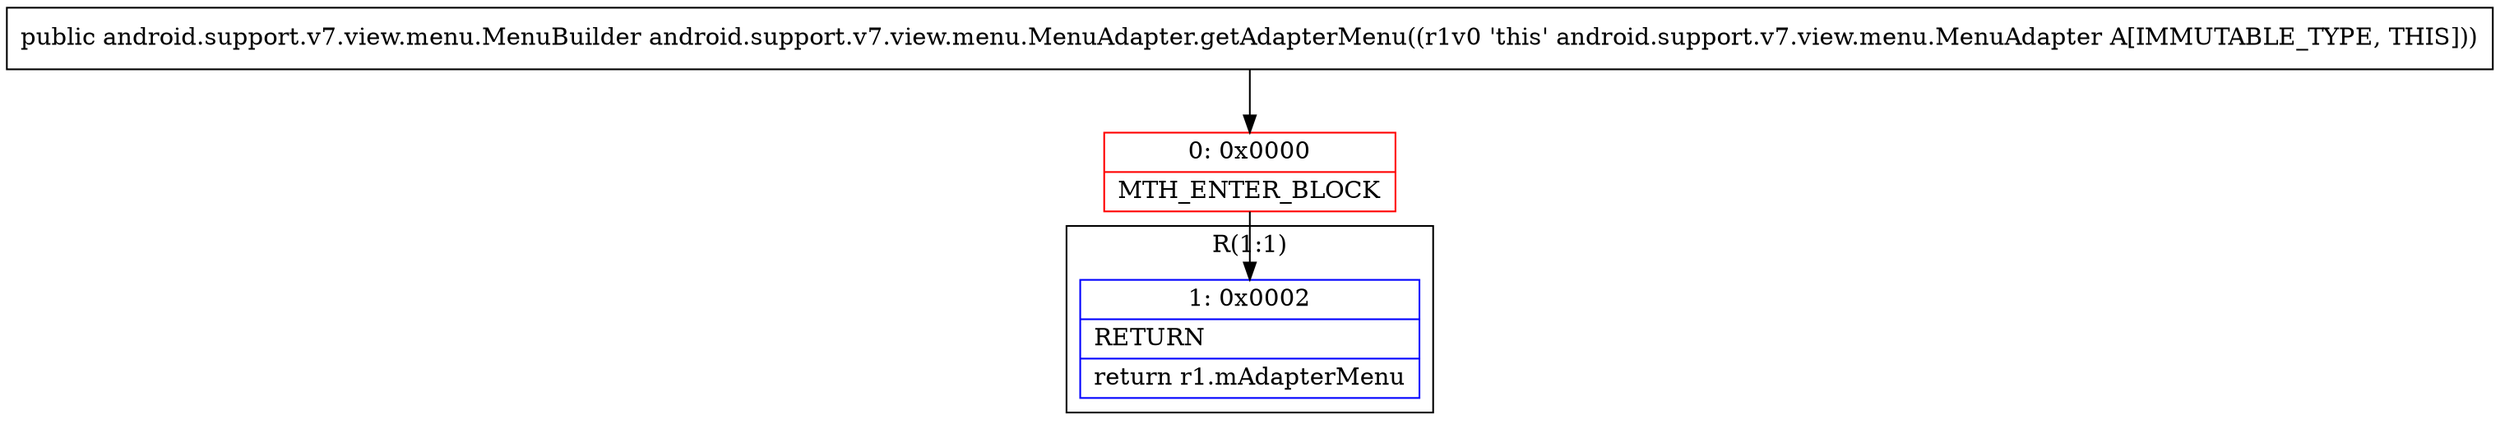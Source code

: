 digraph "CFG forandroid.support.v7.view.menu.MenuAdapter.getAdapterMenu()Landroid\/support\/v7\/view\/menu\/MenuBuilder;" {
subgraph cluster_Region_1829159971 {
label = "R(1:1)";
node [shape=record,color=blue];
Node_1 [shape=record,label="{1\:\ 0x0002|RETURN\l|return r1.mAdapterMenu\l}"];
}
Node_0 [shape=record,color=red,label="{0\:\ 0x0000|MTH_ENTER_BLOCK\l}"];
MethodNode[shape=record,label="{public android.support.v7.view.menu.MenuBuilder android.support.v7.view.menu.MenuAdapter.getAdapterMenu((r1v0 'this' android.support.v7.view.menu.MenuAdapter A[IMMUTABLE_TYPE, THIS])) }"];
MethodNode -> Node_0;
Node_0 -> Node_1;
}

